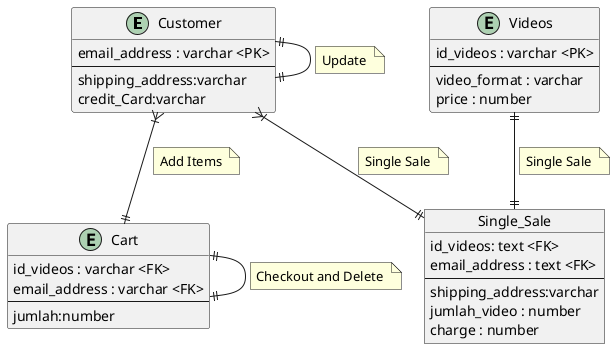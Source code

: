 @startuml

entity Customer {
    email_address : varchar <PK>
    --
    shipping_address:varchar
    credit_Card:varchar
}

object Single_Sale {
    id_videos: text <FK>
    email_address : text <FK>
    --
    shipping_address:varchar
    jumlah_video : number
    charge : number
}

entity Videos {
    id_videos : varchar <PK>
    --
    video_format : varchar
    price : number
}

entity Cart {
    id_videos : varchar <FK>
    email_address : varchar <FK>
    --
    jumlah:number
}



Customer ||--|| Customer
note on link
    Update 
end note

Customer }|--|| Single_Sale
note on link
    Single Sale 
end note

Videos ||--|| Single_Sale
note on link
    Single Sale 
end note

Customer }|--|| Cart
note on link
    Add Items 
end note

Cart ||--|| Cart
note on link
    Checkout and Delete 
end note



@enduml